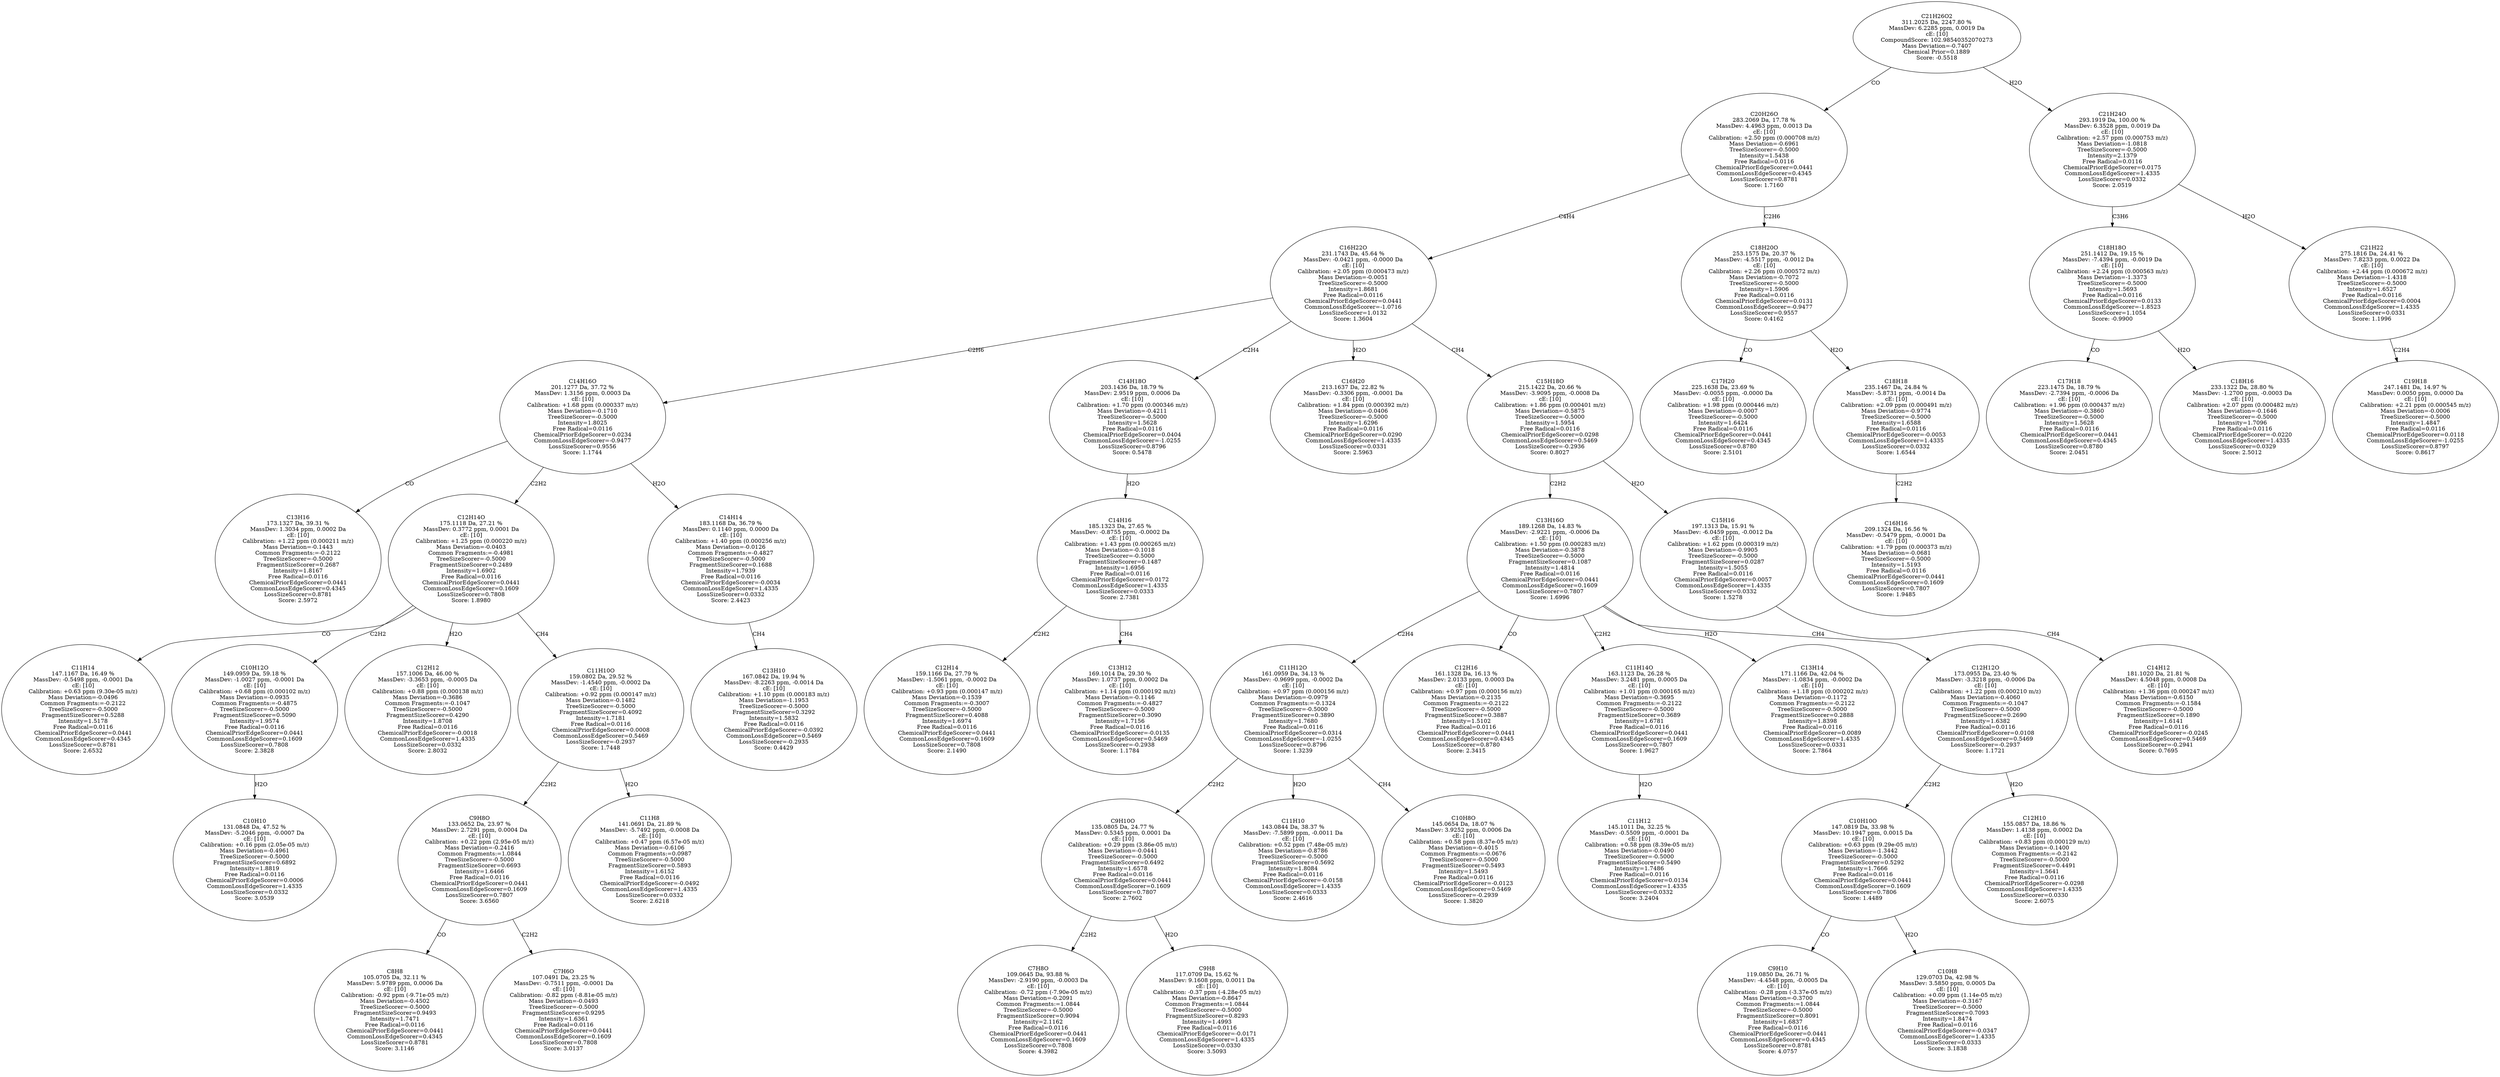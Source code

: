 strict digraph {
v1 [label="C13H16\n173.1327 Da, 39.31 %\nMassDev: 1.3034 ppm, 0.0002 Da\ncE: [10]\nCalibration: +1.22 ppm (0.000211 m/z)\nMass Deviation=-0.1443\nCommon Fragments:=-0.2122\nTreeSizeScorer=-0.5000\nFragmentSizeScorer=0.2687\nIntensity=1.8167\nFree Radical=0.0116\nChemicalPriorEdgeScorer=0.0441\nCommonLossEdgeScorer=0.4345\nLossSizeScorer=0.8781\nScore: 2.5972"];
v2 [label="C11H14\n147.1167 Da, 16.49 %\nMassDev: -0.5498 ppm, -0.0001 Da\ncE: [10]\nCalibration: +0.63 ppm (9.30e-05 m/z)\nMass Deviation=-0.0496\nCommon Fragments:=-0.2122\nTreeSizeScorer=-0.5000\nFragmentSizeScorer=0.5288\nIntensity=1.5178\nFree Radical=0.0116\nChemicalPriorEdgeScorer=0.0441\nCommonLossEdgeScorer=0.4345\nLossSizeScorer=0.8781\nScore: 2.6532"];
v3 [label="C10H10\n131.0848 Da, 47.52 %\nMassDev: -5.2046 ppm, -0.0007 Da\ncE: [10]\nCalibration: +0.16 ppm (2.05e-05 m/z)\nMass Deviation=-0.4961\nTreeSizeScorer=-0.5000\nFragmentSizeScorer=0.6892\nIntensity=1.8819\nFree Radical=0.0116\nChemicalPriorEdgeScorer=0.0006\nCommonLossEdgeScorer=1.4335\nLossSizeScorer=0.0332\nScore: 3.0539"];
v4 [label="C10H12O\n149.0959 Da, 59.18 %\nMassDev: -1.0027 ppm, -0.0001 Da\ncE: [10]\nCalibration: +0.68 ppm (0.000102 m/z)\nMass Deviation=-0.0935\nCommon Fragments:=-0.4875\nTreeSizeScorer=-0.5000\nFragmentSizeScorer=0.5090\nIntensity=1.9574\nFree Radical=0.0116\nChemicalPriorEdgeScorer=0.0441\nCommonLossEdgeScorer=0.1609\nLossSizeScorer=0.7808\nScore: 2.3828"];
v5 [label="C12H12\n157.1006 Da, 46.00 %\nMassDev: -3.3653 ppm, -0.0005 Da\ncE: [10]\nCalibration: +0.88 ppm (0.000138 m/z)\nMass Deviation=-0.3686\nCommon Fragments:=-0.1047\nTreeSizeScorer=-0.5000\nFragmentSizeScorer=0.4290\nIntensity=1.8708\nFree Radical=0.0116\nChemicalPriorEdgeScorer=-0.0018\nCommonLossEdgeScorer=1.4335\nLossSizeScorer=0.0332\nScore: 2.8032"];
v6 [label="C8H8\n105.0705 Da, 32.11 %\nMassDev: 5.9789 ppm, 0.0006 Da\ncE: [10]\nCalibration: -0.92 ppm (-9.71e-05 m/z)\nMass Deviation=-0.4502\nTreeSizeScorer=-0.5000\nFragmentSizeScorer=0.9493\nIntensity=1.7471\nFree Radical=0.0116\nChemicalPriorEdgeScorer=0.0441\nCommonLossEdgeScorer=0.4345\nLossSizeScorer=0.8781\nScore: 3.1146"];
v7 [label="C7H6O\n107.0491 Da, 23.25 %\nMassDev: -0.7511 ppm, -0.0001 Da\ncE: [10]\nCalibration: -0.82 ppm (-8.81e-05 m/z)\nMass Deviation=-0.0493\nTreeSizeScorer=-0.5000\nFragmentSizeScorer=0.9295\nIntensity=1.6361\nFree Radical=0.0116\nChemicalPriorEdgeScorer=0.0441\nCommonLossEdgeScorer=0.1609\nLossSizeScorer=0.7808\nScore: 3.0137"];
v8 [label="C9H8O\n133.0652 Da, 23.97 %\nMassDev: 2.7291 ppm, 0.0004 Da\ncE: [10]\nCalibration: +0.22 ppm (2.95e-05 m/z)\nMass Deviation=-0.2416\nCommon Fragments:=1.0844\nTreeSizeScorer=-0.5000\nFragmentSizeScorer=0.6693\nIntensity=1.6466\nFree Radical=0.0116\nChemicalPriorEdgeScorer=0.0441\nCommonLossEdgeScorer=0.1609\nLossSizeScorer=0.7807\nScore: 3.6560"];
v9 [label="C11H8\n141.0691 Da, 21.89 %\nMassDev: -5.7492 ppm, -0.0008 Da\ncE: [10]\nCalibration: +0.47 ppm (6.57e-05 m/z)\nMass Deviation=-0.6106\nCommon Fragments:=0.0987\nTreeSizeScorer=-0.5000\nFragmentSizeScorer=0.5893\nIntensity=1.6152\nFree Radical=0.0116\nChemicalPriorEdgeScorer=-0.0492\nCommonLossEdgeScorer=1.4335\nLossSizeScorer=0.0332\nScore: 2.6218"];
v10 [label="C11H10O\n159.0802 Da, 29.52 %\nMassDev: -1.4540 ppm, -0.0002 Da\ncE: [10]\nCalibration: +0.92 ppm (0.000147 m/z)\nMass Deviation=-0.1482\nTreeSizeScorer=-0.5000\nFragmentSizeScorer=0.4092\nIntensity=1.7181\nFree Radical=0.0116\nChemicalPriorEdgeScorer=0.0008\nCommonLossEdgeScorer=0.5469\nLossSizeScorer=-0.2937\nScore: 1.7448"];
v11 [label="C12H14O\n175.1118 Da, 27.21 %\nMassDev: 0.3772 ppm, 0.0001 Da\ncE: [10]\nCalibration: +1.25 ppm (0.000220 m/z)\nMass Deviation=-0.0403\nCommon Fragments:=-0.4981\nTreeSizeScorer=-0.5000\nFragmentSizeScorer=0.2489\nIntensity=1.6902\nFree Radical=0.0116\nChemicalPriorEdgeScorer=0.0441\nCommonLossEdgeScorer=0.1609\nLossSizeScorer=0.7808\nScore: 1.8980"];
v12 [label="C13H10\n167.0842 Da, 19.94 %\nMassDev: -8.2263 ppm, -0.0014 Da\ncE: [10]\nCalibration: +1.10 ppm (0.000183 m/z)\nMass Deviation=-1.1953\nTreeSizeScorer=-0.5000\nFragmentSizeScorer=0.3292\nIntensity=1.5832\nFree Radical=0.0116\nChemicalPriorEdgeScorer=-0.0392\nCommonLossEdgeScorer=0.5469\nLossSizeScorer=-0.2935\nScore: 0.4429"];
v13 [label="C14H14\n183.1168 Da, 36.79 %\nMassDev: 0.1140 ppm, 0.0000 Da\ncE: [10]\nCalibration: +1.40 ppm (0.000256 m/z)\nMass Deviation=-0.0126\nCommon Fragments:=-0.4827\nTreeSizeScorer=-0.5000\nFragmentSizeScorer=0.1688\nIntensity=1.7939\nFree Radical=0.0116\nChemicalPriorEdgeScorer=-0.0034\nCommonLossEdgeScorer=1.4335\nLossSizeScorer=0.0332\nScore: 2.4423"];
v14 [label="C14H16O\n201.1277 Da, 37.72 %\nMassDev: 1.3156 ppm, 0.0003 Da\ncE: [10]\nCalibration: +1.68 ppm (0.000337 m/z)\nMass Deviation=-0.1710\nTreeSizeScorer=-0.5000\nIntensity=1.8025\nFree Radical=0.0116\nChemicalPriorEdgeScorer=0.0234\nCommonLossEdgeScorer=-0.9477\nLossSizeScorer=0.9556\nScore: 1.1744"];
v15 [label="C12H14\n159.1166 Da, 27.79 %\nMassDev: -1.5061 ppm, -0.0002 Da\ncE: [10]\nCalibration: +0.93 ppm (0.000147 m/z)\nMass Deviation=-0.1539\nCommon Fragments:=-0.3007\nTreeSizeScorer=-0.5000\nFragmentSizeScorer=0.4088\nIntensity=1.6974\nFree Radical=0.0116\nChemicalPriorEdgeScorer=0.0441\nCommonLossEdgeScorer=0.1609\nLossSizeScorer=0.7808\nScore: 2.1490"];
v16 [label="C13H12\n169.1014 Da, 29.30 %\nMassDev: 1.0737 ppm, 0.0002 Da\ncE: [10]\nCalibration: +1.14 ppm (0.000192 m/z)\nMass Deviation=-0.1146\nCommon Fragments:=-0.4827\nTreeSizeScorer=-0.5000\nFragmentSizeScorer=0.3090\nIntensity=1.7156\nFree Radical=0.0116\nChemicalPriorEdgeScorer=-0.0135\nCommonLossEdgeScorer=0.5469\nLossSizeScorer=-0.2938\nScore: 1.1784"];
v17 [label="C14H16\n185.1323 Da, 27.65 %\nMassDev: -0.8755 ppm, -0.0002 Da\ncE: [10]\nCalibration: +1.43 ppm (0.000265 m/z)\nMass Deviation=-0.1018\nTreeSizeScorer=-0.5000\nFragmentSizeScorer=0.1487\nIntensity=1.6956\nFree Radical=0.0116\nChemicalPriorEdgeScorer=0.0172\nCommonLossEdgeScorer=1.4335\nLossSizeScorer=0.0333\nScore: 2.7381"];
v18 [label="C14H18O\n203.1436 Da, 18.79 %\nMassDev: 2.9519 ppm, 0.0006 Da\ncE: [10]\nCalibration: +1.70 ppm (0.000346 m/z)\nMass Deviation=-0.4211\nTreeSizeScorer=-0.5000\nIntensity=1.5628\nFree Radical=0.0116\nChemicalPriorEdgeScorer=0.0404\nCommonLossEdgeScorer=-1.0255\nLossSizeScorer=0.8796\nScore: 0.5478"];
v19 [label="C16H20\n213.1637 Da, 22.82 %\nMassDev: -0.3306 ppm, -0.0001 Da\ncE: [10]\nCalibration: +1.84 ppm (0.000392 m/z)\nMass Deviation=-0.0406\nTreeSizeScorer=-0.5000\nIntensity=1.6296\nFree Radical=0.0116\nChemicalPriorEdgeScorer=0.0290\nCommonLossEdgeScorer=1.4335\nLossSizeScorer=0.0331\nScore: 2.5963"];
v20 [label="C7H8O\n109.0645 Da, 93.88 %\nMassDev: -2.9190 ppm, -0.0003 Da\ncE: [10]\nCalibration: -0.72 ppm (-7.90e-05 m/z)\nMass Deviation=-0.2091\nCommon Fragments:=1.0844\nTreeSizeScorer=-0.5000\nFragmentSizeScorer=0.9094\nIntensity=2.1162\nFree Radical=0.0116\nChemicalPriorEdgeScorer=0.0441\nCommonLossEdgeScorer=0.1609\nLossSizeScorer=0.7808\nScore: 4.3982"];
v21 [label="C9H8\n117.0709 Da, 15.62 %\nMassDev: 9.1608 ppm, 0.0011 Da\ncE: [10]\nCalibration: -0.37 ppm (-4.28e-05 m/z)\nMass Deviation=-0.8647\nCommon Fragments:=1.0844\nTreeSizeScorer=-0.5000\nFragmentSizeScorer=0.8293\nIntensity=1.4993\nFree Radical=0.0116\nChemicalPriorEdgeScorer=-0.0171\nCommonLossEdgeScorer=1.4335\nLossSizeScorer=0.0330\nScore: 3.5093"];
v22 [label="C9H10O\n135.0805 Da, 24.77 %\nMassDev: 0.5345 ppm, 0.0001 Da\ncE: [10]\nCalibration: +0.29 ppm (3.86e-05 m/z)\nMass Deviation=-0.0441\nTreeSizeScorer=-0.5000\nFragmentSizeScorer=0.6492\nIntensity=1.6578\nFree Radical=0.0116\nChemicalPriorEdgeScorer=0.0441\nCommonLossEdgeScorer=0.1609\nLossSizeScorer=0.7807\nScore: 2.7602"];
v23 [label="C11H10\n143.0844 Da, 38.37 %\nMassDev: -7.5899 ppm, -0.0011 Da\ncE: [10]\nCalibration: +0.52 ppm (7.48e-05 m/z)\nMass Deviation=-0.8786\nTreeSizeScorer=-0.5000\nFragmentSizeScorer=0.5692\nIntensity=1.8084\nFree Radical=0.0116\nChemicalPriorEdgeScorer=-0.0158\nCommonLossEdgeScorer=1.4335\nLossSizeScorer=0.0333\nScore: 2.4616"];
v24 [label="C10H8O\n145.0654 Da, 18.07 %\nMassDev: 3.9252 ppm, 0.0006 Da\ncE: [10]\nCalibration: +0.58 ppm (8.37e-05 m/z)\nMass Deviation=-0.4015\nCommon Fragments:=-0.0676\nTreeSizeScorer=-0.5000\nFragmentSizeScorer=0.5493\nIntensity=1.5493\nFree Radical=0.0116\nChemicalPriorEdgeScorer=-0.0123\nCommonLossEdgeScorer=0.5469\nLossSizeScorer=-0.2939\nScore: 1.3820"];
v25 [label="C11H12O\n161.0959 Da, 34.13 %\nMassDev: -0.9699 ppm, -0.0002 Da\ncE: [10]\nCalibration: +0.97 ppm (0.000156 m/z)\nMass Deviation=-0.0979\nCommon Fragments:=-0.1324\nTreeSizeScorer=-0.5000\nFragmentSizeScorer=0.3890\nIntensity=1.7680\nFree Radical=0.0116\nChemicalPriorEdgeScorer=0.0314\nCommonLossEdgeScorer=-1.0255\nLossSizeScorer=0.8796\nScore: 1.3239"];
v26 [label="C12H16\n161.1328 Da, 16.13 %\nMassDev: 2.0133 ppm, 0.0003 Da\ncE: [10]\nCalibration: +0.97 ppm (0.000156 m/z)\nMass Deviation=-0.2135\nCommon Fragments:=-0.2122\nTreeSizeScorer=-0.5000\nFragmentSizeScorer=0.3887\nIntensity=1.5102\nFree Radical=0.0116\nChemicalPriorEdgeScorer=0.0441\nCommonLossEdgeScorer=0.4345\nLossSizeScorer=0.8780\nScore: 2.3415"];
v27 [label="C11H12\n145.1011 Da, 32.25 %\nMassDev: -0.5509 ppm, -0.0001 Da\ncE: [10]\nCalibration: +0.58 ppm (8.39e-05 m/z)\nMass Deviation=-0.0490\nTreeSizeScorer=-0.5000\nFragmentSizeScorer=0.5490\nIntensity=1.7486\nFree Radical=0.0116\nChemicalPriorEdgeScorer=0.0134\nCommonLossEdgeScorer=1.4335\nLossSizeScorer=0.0332\nScore: 3.2404"];
v28 [label="C11H14O\n163.1123 Da, 26.28 %\nMassDev: 3.2481 ppm, 0.0005 Da\ncE: [10]\nCalibration: +1.01 ppm (0.000165 m/z)\nMass Deviation=-0.3695\nCommon Fragments:=-0.2122\nTreeSizeScorer=-0.5000\nFragmentSizeScorer=0.3689\nIntensity=1.6781\nFree Radical=0.0116\nChemicalPriorEdgeScorer=0.0441\nCommonLossEdgeScorer=0.1609\nLossSizeScorer=0.7807\nScore: 1.9627"];
v29 [label="C13H14\n171.1166 Da, 42.04 %\nMassDev: -1.0834 ppm, -0.0002 Da\ncE: [10]\nCalibration: +1.18 ppm (0.000202 m/z)\nMass Deviation=-0.1172\nCommon Fragments:=-0.2122\nTreeSizeScorer=-0.5000\nFragmentSizeScorer=0.2888\nIntensity=1.8398\nFree Radical=0.0116\nChemicalPriorEdgeScorer=0.0089\nCommonLossEdgeScorer=1.4335\nLossSizeScorer=0.0331\nScore: 2.7864"];
v30 [label="C9H10\n119.0850 Da, 26.71 %\nMassDev: -4.4548 ppm, -0.0005 Da\ncE: [10]\nCalibration: -0.28 ppm (-3.37e-05 m/z)\nMass Deviation=-0.3700\nCommon Fragments:=1.0844\nTreeSizeScorer=-0.5000\nFragmentSizeScorer=0.8091\nIntensity=1.6837\nFree Radical=0.0116\nChemicalPriorEdgeScorer=0.0441\nCommonLossEdgeScorer=0.4345\nLossSizeScorer=0.8781\nScore: 4.0757"];
v31 [label="C10H8\n129.0703 Da, 42.98 %\nMassDev: 3.5850 ppm, 0.0005 Da\ncE: [10]\nCalibration: +0.09 ppm (1.14e-05 m/z)\nMass Deviation=-0.3167\nTreeSizeScorer=-0.5000\nFragmentSizeScorer=0.7093\nIntensity=1.8474\nFree Radical=0.0116\nChemicalPriorEdgeScorer=-0.0347\nCommonLossEdgeScorer=1.4335\nLossSizeScorer=0.0333\nScore: 3.1838"];
v32 [label="C10H10O\n147.0819 Da, 33.98 %\nMassDev: 10.1947 ppm, 0.0015 Da\ncE: [10]\nCalibration: +0.63 ppm (9.29e-05 m/z)\nMass Deviation=-1.3442\nTreeSizeScorer=-0.5000\nFragmentSizeScorer=0.5292\nIntensity=1.7666\nFree Radical=0.0116\nChemicalPriorEdgeScorer=0.0441\nCommonLossEdgeScorer=0.1609\nLossSizeScorer=0.7806\nScore: 1.4489"];
v33 [label="C12H10\n155.0857 Da, 18.86 %\nMassDev: 1.4138 ppm, 0.0002 Da\ncE: [10]\nCalibration: +0.83 ppm (0.000129 m/z)\nMass Deviation=-0.1400\nCommon Fragments:=-0.2142\nTreeSizeScorer=-0.5000\nFragmentSizeScorer=0.4491\nIntensity=1.5641\nFree Radical=0.0116\nChemicalPriorEdgeScorer=-0.0298\nCommonLossEdgeScorer=1.4335\nLossSizeScorer=0.0330\nScore: 2.6075"];
v34 [label="C12H12O\n173.0955 Da, 23.40 %\nMassDev: -3.3218 ppm, -0.0006 Da\ncE: [10]\nCalibration: +1.22 ppm (0.000210 m/z)\nMass Deviation=-0.4060\nCommon Fragments:=-0.1047\nTreeSizeScorer=-0.5000\nFragmentSizeScorer=0.2690\nIntensity=1.6382\nFree Radical=0.0116\nChemicalPriorEdgeScorer=0.0108\nCommonLossEdgeScorer=0.5469\nLossSizeScorer=-0.2937\nScore: 1.1721"];
v35 [label="C13H16O\n189.1268 Da, 14.83 %\nMassDev: -2.9221 ppm, -0.0006 Da\ncE: [10]\nCalibration: +1.50 ppm (0.000283 m/z)\nMass Deviation=-0.3878\nTreeSizeScorer=-0.5000\nFragmentSizeScorer=0.1087\nIntensity=1.4814\nFree Radical=0.0116\nChemicalPriorEdgeScorer=0.0441\nCommonLossEdgeScorer=0.1609\nLossSizeScorer=0.7807\nScore: 1.6996"];
v36 [label="C14H12\n181.1020 Da, 21.81 %\nMassDev: 4.5048 ppm, 0.0008 Da\ncE: [10]\nCalibration: +1.36 ppm (0.000247 m/z)\nMass Deviation=-0.6150\nCommon Fragments:=-0.1584\nTreeSizeScorer=-0.5000\nFragmentSizeScorer=0.1890\nIntensity=1.6141\nFree Radical=0.0116\nChemicalPriorEdgeScorer=-0.0245\nCommonLossEdgeScorer=0.5469\nLossSizeScorer=-0.2941\nScore: 0.7695"];
v37 [label="C15H16\n197.1313 Da, 15.91 %\nMassDev: -6.0459 ppm, -0.0012 Da\ncE: [10]\nCalibration: +1.62 ppm (0.000319 m/z)\nMass Deviation=-0.9905\nTreeSizeScorer=-0.5000\nFragmentSizeScorer=0.0287\nIntensity=1.5055\nFree Radical=0.0116\nChemicalPriorEdgeScorer=0.0057\nCommonLossEdgeScorer=1.4335\nLossSizeScorer=0.0332\nScore: 1.5278"];
v38 [label="C15H18O\n215.1422 Da, 20.66 %\nMassDev: -3.9095 ppm, -0.0008 Da\ncE: [10]\nCalibration: +1.86 ppm (0.000401 m/z)\nMass Deviation=-0.5875\nTreeSizeScorer=-0.5000\nIntensity=1.5954\nFree Radical=0.0116\nChemicalPriorEdgeScorer=0.0298\nCommonLossEdgeScorer=0.5469\nLossSizeScorer=-0.2936\nScore: 0.8027"];
v39 [label="C16H22O\n231.1743 Da, 45.64 %\nMassDev: -0.0421 ppm, -0.0000 Da\ncE: [10]\nCalibration: +2.05 ppm (0.000473 m/z)\nMass Deviation=-0.0051\nTreeSizeScorer=-0.5000\nIntensity=1.8681\nFree Radical=0.0116\nChemicalPriorEdgeScorer=0.0441\nCommonLossEdgeScorer=-1.0716\nLossSizeScorer=1.0132\nScore: 1.3604"];
v40 [label="C17H20\n225.1638 Da, 23.69 %\nMassDev: -0.0055 ppm, -0.0000 Da\ncE: [10]\nCalibration: +1.98 ppm (0.000446 m/z)\nMass Deviation=-0.0007\nTreeSizeScorer=-0.5000\nIntensity=1.6424\nFree Radical=0.0116\nChemicalPriorEdgeScorer=0.0441\nCommonLossEdgeScorer=0.4345\nLossSizeScorer=0.8780\nScore: 2.5101"];
v41 [label="C16H16\n209.1324 Da, 16.56 %\nMassDev: -0.5479 ppm, -0.0001 Da\ncE: [10]\nCalibration: +1.79 ppm (0.000373 m/z)\nMass Deviation=-0.0681\nTreeSizeScorer=-0.5000\nIntensity=1.5193\nFree Radical=0.0116\nChemicalPriorEdgeScorer=0.0441\nCommonLossEdgeScorer=0.1609\nLossSizeScorer=0.7807\nScore: 1.9485"];
v42 [label="C18H18\n235.1467 Da, 24.84 %\nMassDev: -5.8731 ppm, -0.0014 Da\ncE: [10]\nCalibration: +2.09 ppm (0.000491 m/z)\nMass Deviation=-0.9774\nTreeSizeScorer=-0.5000\nIntensity=1.6588\nFree Radical=0.0116\nChemicalPriorEdgeScorer=-0.0053\nCommonLossEdgeScorer=1.4335\nLossSizeScorer=0.0332\nScore: 1.6544"];
v43 [label="C18H20O\n253.1575 Da, 20.37 %\nMassDev: -4.5517 ppm, -0.0012 Da\ncE: [10]\nCalibration: +2.26 ppm (0.000572 m/z)\nMass Deviation=-0.7072\nTreeSizeScorer=-0.5000\nIntensity=1.5906\nFree Radical=0.0116\nChemicalPriorEdgeScorer=0.0131\nCommonLossEdgeScorer=-0.9477\nLossSizeScorer=0.9557\nScore: 0.4162"];
v44 [label="C20H26O\n283.2069 Da, 17.78 %\nMassDev: 4.4963 ppm, 0.0013 Da\ncE: [10]\nCalibration: +2.50 ppm (0.000708 m/z)\nMass Deviation=-0.6961\nTreeSizeScorer=-0.5000\nIntensity=1.5438\nFree Radical=0.0116\nChemicalPriorEdgeScorer=0.0441\nCommonLossEdgeScorer=0.4345\nLossSizeScorer=0.8781\nScore: 1.7160"];
v45 [label="C17H18\n223.1475 Da, 18.79 %\nMassDev: -2.7394 ppm, -0.0006 Da\ncE: [10]\nCalibration: +1.96 ppm (0.000437 m/z)\nMass Deviation=-0.3860\nTreeSizeScorer=-0.5000\nIntensity=1.5628\nFree Radical=0.0116\nChemicalPriorEdgeScorer=0.0441\nCommonLossEdgeScorer=0.4345\nLossSizeScorer=0.8780\nScore: 2.0451"];
v46 [label="C18H16\n233.1322 Da, 28.80 %\nMassDev: -1.2700 ppm, -0.0003 Da\ncE: [10]\nCalibration: +2.07 ppm (0.000482 m/z)\nMass Deviation=-0.1646\nTreeSizeScorer=-0.5000\nIntensity=1.7096\nFree Radical=0.0116\nChemicalPriorEdgeScorer=-0.0220\nCommonLossEdgeScorer=1.4335\nLossSizeScorer=0.0329\nScore: 2.5012"];
v47 [label="C18H18O\n251.1412 Da, 19.15 %\nMassDev: -7.4394 ppm, -0.0019 Da\ncE: [10]\nCalibration: +2.24 ppm (0.000563 m/z)\nMass Deviation=-1.3373\nTreeSizeScorer=-0.5000\nIntensity=1.5693\nFree Radical=0.0116\nChemicalPriorEdgeScorer=0.0133\nCommonLossEdgeScorer=-1.8523\nLossSizeScorer=1.1054\nScore: -0.9900"];
v48 [label="C19H18\n247.1481 Da, 14.97 %\nMassDev: 0.0050 ppm, 0.0000 Da\ncE: [10]\nCalibration: +2.21 ppm (0.000545 m/z)\nMass Deviation=-0.0006\nTreeSizeScorer=-0.5000\nIntensity=1.4847\nFree Radical=0.0116\nChemicalPriorEdgeScorer=0.0118\nCommonLossEdgeScorer=-1.0255\nLossSizeScorer=0.8797\nScore: 0.8617"];
v49 [label="C21H22\n275.1816 Da, 24.41 %\nMassDev: 7.8233 ppm, 0.0022 Da\ncE: [10]\nCalibration: +2.44 ppm (0.000672 m/z)\nMass Deviation=-1.4318\nTreeSizeScorer=-0.5000\nIntensity=1.6527\nFree Radical=0.0116\nChemicalPriorEdgeScorer=0.0004\nCommonLossEdgeScorer=1.4335\nLossSizeScorer=0.0331\nScore: 1.1996"];
v50 [label="C21H24O\n293.1919 Da, 100.00 %\nMassDev: 6.3528 ppm, 0.0019 Da\ncE: [10]\nCalibration: +2.57 ppm (0.000753 m/z)\nMass Deviation=-1.0818\nTreeSizeScorer=-0.5000\nIntensity=2.1379\nFree Radical=0.0116\nChemicalPriorEdgeScorer=0.0175\nCommonLossEdgeScorer=1.4335\nLossSizeScorer=0.0332\nScore: 2.0519"];
v51 [label="C21H26O2\n311.2025 Da, 2247.80 %\nMassDev: 6.2285 ppm, 0.0019 Da\ncE: [10]\nCompoundScore: 102.98540352070273\nMass Deviation=-0.7407\nChemical Prior=0.1889\nScore: -0.5518"];
v14 -> v1 [label="CO"];
v11 -> v2 [label="CO"];
v4 -> v3 [label="H2O"];
v11 -> v4 [label="C2H2"];
v11 -> v5 [label="H2O"];
v8 -> v6 [label="CO"];
v8 -> v7 [label="C2H2"];
v10 -> v8 [label="C2H2"];
v10 -> v9 [label="H2O"];
v11 -> v10 [label="CH4"];
v14 -> v11 [label="C2H2"];
v13 -> v12 [label="CH4"];
v14 -> v13 [label="H2O"];
v39 -> v14 [label="C2H6"];
v17 -> v15 [label="C2H2"];
v17 -> v16 [label="CH4"];
v18 -> v17 [label="H2O"];
v39 -> v18 [label="C2H4"];
v39 -> v19 [label="H2O"];
v22 -> v20 [label="C2H2"];
v22 -> v21 [label="H2O"];
v25 -> v22 [label="C2H2"];
v25 -> v23 [label="H2O"];
v25 -> v24 [label="CH4"];
v35 -> v25 [label="C2H4"];
v35 -> v26 [label="CO"];
v28 -> v27 [label="H2O"];
v35 -> v28 [label="C2H2"];
v35 -> v29 [label="H2O"];
v32 -> v30 [label="CO"];
v32 -> v31 [label="H2O"];
v34 -> v32 [label="C2H2"];
v34 -> v33 [label="H2O"];
v35 -> v34 [label="CH4"];
v38 -> v35 [label="C2H2"];
v37 -> v36 [label="CH4"];
v38 -> v37 [label="H2O"];
v39 -> v38 [label="CH4"];
v44 -> v39 [label="C4H4"];
v43 -> v40 [label="CO"];
v42 -> v41 [label="C2H2"];
v43 -> v42 [label="H2O"];
v44 -> v43 [label="C2H6"];
v51 -> v44 [label="CO"];
v47 -> v45 [label="CO"];
v47 -> v46 [label="H2O"];
v50 -> v47 [label="C3H6"];
v49 -> v48 [label="C2H4"];
v50 -> v49 [label="H2O"];
v51 -> v50 [label="H2O"];
}